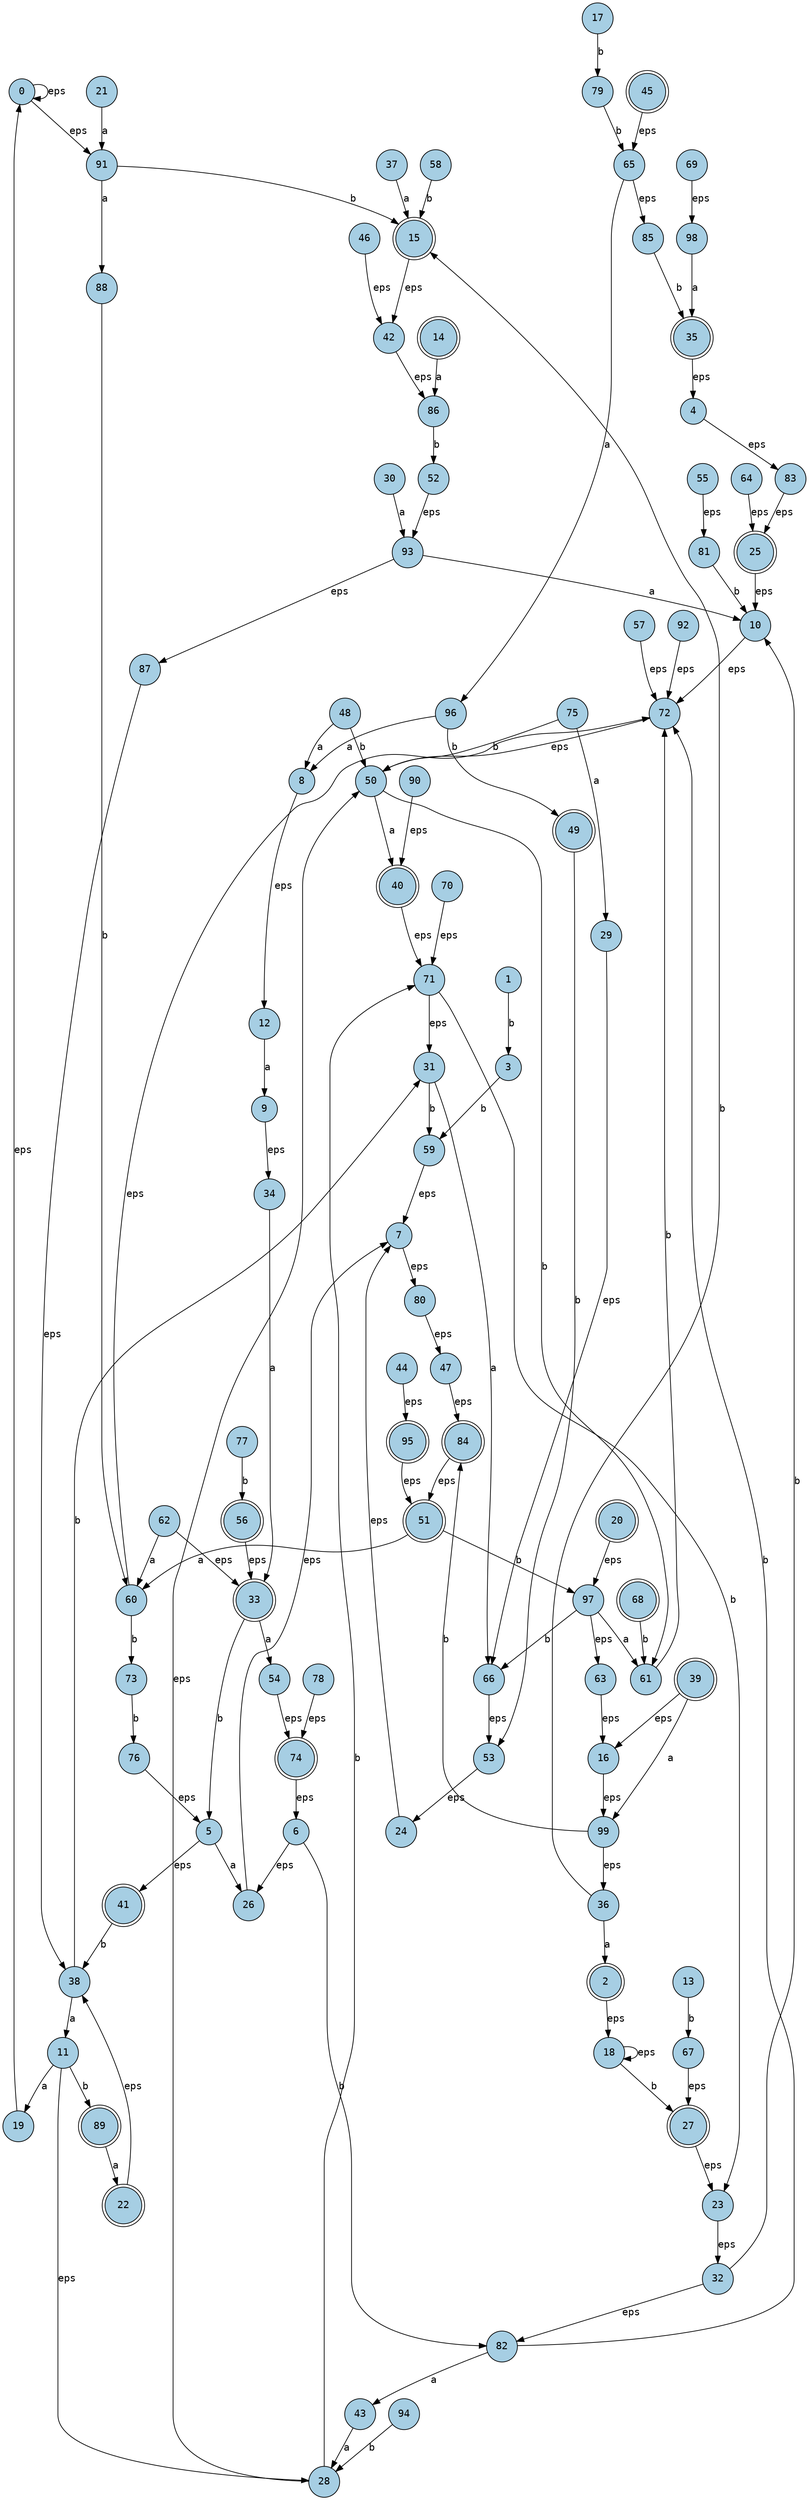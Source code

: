 digraph EsempioConNodi100 {
	graph [bb="0,0,1143,3342.2"];
	node [colorscheme=paired6,
		fillcolor=1,
		fontname=courier,
		label="\N",
		shape=circle,
		style=filled
	];
	edge [fontname=courier];
	0	[height=0.5,
		label=0,
		pos="18,3222.8",
		width=0.5];
	0 -> 0	[key=eps,
		label=eps,
		lp="66.5,3222.8",
		pos="e,33.916,3214.2 33.916,3231.4 44.15,3233.7 54,3230.8 54,3222.8 54,3217.6 49.758,3214.5 43.949,3213.7"];
	91	[height=0.59578,
		label=91,
		pos="114,3124.9",
		width=0.59578];
	0 -> 91	[key=eps,
		label=eps,
		lp="87.5,3171.9",
		pos="e,99.243,3140.7 30.55,3209.3 46.164,3193.7 73.086,3166.8 92.124,3147.8"];
	15	[height=0.70689,
		label=15,
		pos="224,3027",
		shape=doublecircle,
		width=0.70689];
	91 -> 15	[key=b,
		label=b,
		lp="176.5,3078",
		pos="e,204.94,3044.6 129.76,3110.2 147.35,3094.8 176.13,3069.8 197.26,3051.3"];
	88	[height=0.59578,
		label=88,
		pos="109,2962.1",
		width=0.59578];
	91 -> 88	[key=a,
		label=a,
		lp="116.5,3078",
		pos="e,109.64,2983.7 113.36,3103.2 112.49,3075.5 110.96,3026 109.96,2993.9"];
	1	[height=0.5,
		label=1,
		pos="599,2034.4",
		width=0.5];
	3	[height=0.5,
		label=3,
		pos="599,1912.6",
		width=0.5];
	1 -> 3	[key=b,
		label=b,
		lp="603.5,1973.5",
		pos="e,599,1930.7 599,2016.2 599,1996.5 599,1964.1 599,1940.9"];
	59	[height=0.59578,
		label=59,
		pos="599,1797.7",
		width=0.59578];
	3 -> 59	[key=b,
		label=b,
		lp="603.5,1855.1",
		pos="e,599,1819.4 599,1894.4 599,1877.2 599,1850.4 599,1829.5"];
	2	[height=0.61111,
		label=2,
		pos="891,695.27",
		shape=doublecircle,
		width=0.61111];
	18	[height=0.59578,
		label=18,
		pos="898,600.83",
		width=0.59578];
	2 -> 18	[key=eps,
		label=eps,
		lp="906.5,647.77",
		pos="e,896.44,622.4 892.59,673.3 893.5,661.27 894.66,645.96 895.67,632.6"];
	18 -> 18	[key=eps,
		label=eps,
		lp="949.95,600.83",
		pos="e,917.89,592.5 917.89,609.15 928.18,610.43 937.45,607.65 937.45,600.83 937.45,596.45 933.64,593.74 928.2,592.69"];
	27	[height=0.70689,
		label=27,
		pos="1004,502.93",
		shape=doublecircle,
		width=0.70689];
	18 -> 27	[key=b,
		label=b,
		lp="958.5,553.88",
		pos="e,985.44,520.72 913.64,585.68 930.52,570.41 957.68,545.83 977.83,527.61"];
	7	[height=0.5,
		label=7,
		pos="645,1679.3",
		width=0.5];
	59 -> 7	[key=eps,
		label=eps,
		lp="642.5,1736.8",
		pos="e,638.72,1696.2 606.6,1777.5 614.35,1757.9 626.43,1727.3 634.97,1705.7"];
	4	[height=0.5,
		label=4,
		pos="969,2799.3",
		width=0.5];
	83	[height=0.59578,
		label=83,
		pos="970,2705.4",
		width=0.59578];
	4 -> 83	[key=eps,
		label=eps,
		lp="981.5,2752.4",
		pos="e,969.77,2727.2 969.19,2781 969.32,2768.7 969.51,2751.9 969.66,2737.3"];
	25	[height=0.70689,
		label=25,
		pos="970,2607.5",
		shape=doublecircle,
		width=0.70689];
	83 -> 25	[key=eps,
		label=eps,
		lp="982.5,2658.5",
		pos="e,970,2633 970,2683.6 970,2671.8 970,2656.6 970,2643"];
	5	[height=0.5,
		label=5,
		pos="304,891.62",
		width=0.5];
	26	[height=0.59578,
		label=26,
		pos="635,793.72",
		width=0.59578];
	5 -> 26	[key=a,
		label=a,
		lp="483.5,844.67",
		pos="e,614.53,800.65 321.33,885.6 374.72,870.13 537.18,823.06 604.89,803.45"];
	41	[height=0.70689,
		label=41,
		pos="287,793.72",
		shape=doublecircle,
		width=0.70689];
	5 -> 41	[key=eps,
		label=eps,
		lp="309.5,844.67",
		pos="e,291.29,818.92 300.96,873.47 298.77,861.13 295.75,844.06 293.07,828.97"];
	26 -> 7	[key=eps,
		label=eps,
		lp="730.5,1244.3",
		pos="e,660.38,1669.7 648.6,810.61 654.32,818.17 660.46,827.63 664,837.17 703.54,943.66 721,1231.6 721,1345.2 721,1589.9 721,1589.9 721,\
1589.9 721,1622.4 691.06,1649 668.77,1664.2"];
	38	[height=0.59578,
		label=38,
		pos="197,695.27",
		width=0.59578];
	41 -> 38	[key=b,
		label=b,
		lp="251.5,742.77",
		pos="e,211.19,711.48 270.07,774.58 255.32,758.78 233.88,735.79 218.03,718.81"];
	6	[height=0.5,
		label=6,
		pos="635,891.62",
		width=0.5];
	6 -> 26	[key=eps,
		label=eps,
		lp="647.5,844.67",
		pos="e,635,815.39 635,873.47 635,860.25 635,841.62 635,825.79"];
	82	[height=0.59578,
		label=82,
		pos="868,209.24",
		width=0.59578];
	6 -> 82	[key=b,
		label=b,
		lp="747.5,553.88",
		pos="e,860.21,229.62 646.88,877.6 652.78,870.52 659.58,861.36 664,852.17 718.3,739.39 697.05,698.97 734,579.38 773.75,450.72 831.93,300.87 \
856.44,239.1"];
	72	[height=0.59578,
		label=72,
		pos="953,2387.9",
		width=0.59578];
	82 -> 72	[key=b,
		label=b,
		lp="1100.5,1244.3",
		pos="e,974.1,2383.4 889.32,212.92 952.44,221.45 1134,250.47 1134,302.14 1134,452.98 1134,452.98 1134,452.98 1134,540.75 1096,559 1096,\
646.77 1096,2295 1096,2295 1096,2295 1096,2347.7 1026.2,2371.6 984.14,2381.2"];
	43	[height=0.59578,
		label=43,
		pos="757,115.34",
		width=0.59578];
	82 -> 43	[key=a,
		label=a,
		lp="823.5,162.29",
		pos="e,773.08,129.66 851.62,194.68 832.99,179.25 802.38,153.92 781.04,136.25"];
	80	[height=0.59578,
		label=80,
		pos="656,1588.9",
		width=0.59578];
	7 -> 80	[key=eps,
		label=eps,
		lp="663.5,1635.8",
		pos="e,653.46,1610.3 647.12,1661.3 648.56,1649.7 650.51,1634 652.22,1620.3"];
	47	[height=0.59578,
		label=47,
		pos="662,1495",
		width=0.59578];
	80 -> 47	[key=eps,
		label=eps,
		lp="671.5,1541.9",
		pos="e,660.66,1516.4 657.36,1567 658.14,1555.1 659.14,1539.9 660,1526.6"];
	8	[height=0.5,
		label=8,
		pos="406,2294",
		width=0.5];
	12	[height=0.59578,
		label=12,
		pos="405,1973.5",
		width=0.59578];
	8 -> 12	[key=eps,
		label=eps,
		lp="417.5,2160.2",
		pos="e,405.07,1995.3 405.95,2275.8 405.79,2224.6 405.31,2071.7 405.1,2005.5"];
	9	[height=0.5,
		label=9,
		pos="405,1855.1",
		width=0.5];
	12 -> 9	[key=a,
		label=a,
		lp="409.5,1912.6",
		pos="e,405,1873.4 405,1951.9 405,1932.9 405,1904.6 405,1883.6"];
	34	[height=0.59578,
		label=34,
		pos="410,1736.8",
		width=0.59578];
	9 -> 34	[key=eps,
		label=eps,
		lp="420.5,1797.7",
		pos="e,409.11,1758.6 405.74,1837 406.51,1819 407.73,1790.5 408.67,1768.7"];
	33	[height=0.70689,
		label=33,
		pos="436,1193.3",
		shape=doublecircle,
		width=0.70689];
	34 -> 33	[key=a,
		label=a,
		lp="414.5,1495",
		pos="e,430.8,1218.5 410,1715.3 410,1695.3 410,1664 410,1636.8 410,1636.8 410,1636.8 410,1345.2 410,1323 421.04,1265.7 428.73,1228.4"];
	10	[height=0.59578,
		label=10,
		pos="1044,2509.6",
		width=0.59578];
	10 -> 72	[key=eps,
		label=eps,
		lp="1039.5,2448.7",
		pos="e,970.88,2400.1 1036.7,2489.2 1029.6,2471.8 1017.6,2446.2 1002,2427.3 995.45,2419.4 987.02,2412 979,2406"];
	50	[height=0.59578,
		label=50,
		pos="542,2294",
		width=0.59578];
	72 -> 50	[key=eps,
		label=eps,
		lp="581.5,2340.9",
		pos="e,546.9,2315 931.43,2387.3 859.41,2388.6 628.46,2389.2 569,2348.4 560.6,2342.6 554.68,2333.5 550.56,2324.3"];
	11	[height=0.59578,
		label=11,
		pos="193,600.83",
		width=0.59578];
	19	[height=0.59578,
		label=19,
		pos="116,502.93",
		width=0.59578];
	11 -> 19	[key=a,
		label=a,
		lp="152.5,553.88",
		pos="e,124.4,522.83 175.88,587.56 166.88,580.57 156.07,571.24 148,561.38 140.71,552.47 134.2,541.68 128.99,531.86"];
	89	[height=0.70689,
		label=89,
		pos="224,502.93",
		shape=doublecircle,
		width=0.70689];
	11 -> 89	[key=b,
		label=b,
		lp="213.5,553.88",
		pos="e,216.38,527.5 199.42,579.96 203.39,567.68 208.58,551.62 213.17,537.42"];
	28	[height=0.59578,
		label=28,
		pos="708,21.448",
		width=0.59578];
	11 -> 28	[key=eps,
		label=eps,
		lp="183.5,303.14",
		pos="e,686.62,23.802 185.8,580.29 179.38,561.12 171,530.92 171,503.93 171,503.93 171,503.93 171,114.34 171,62.746 561.16,32.343 676.35,\
24.491"];
	19 -> 0	[key=eps,
		label=eps,
		lp="30.5,1797.7",
		pos="e,18,3204.5 103.59,520.83 77.218,558.48 18,652.9 18,741.77 18,3125.9 18,3125.9 18,3125.9 18,3149 18,3175.2 18,3194.4"];
	22	[height=0.70689,
		label=22,
		pos="258,401.03",
		shape=doublecircle,
		width=0.70689];
	89 -> 22	[key=a,
		label=a,
		lp="247.5,451.98",
		pos="e,250.08,425.31 231.97,478.51 236.4,465.48 241.99,449.07 246.85,434.78"];
	71	[height=0.59578,
		label=71,
		pos="754,2034.4",
		width=0.59578];
	28 -> 71	[key=b,
		label=b,
		lp="762.5,989.51",
		pos="e,755.39,2012.6 708,43.252 708,61.877 708,89.934 708,114.34 708,351.08 708,351.08 708,351.08 708,438.65 726.38,459.15 734,546.38 \
757.04,810.04 759,876.69 759,1141.4 759,1913.6 759,1913.6 759,1913.6 759,1943.9 757.39,1978.4 755.99,2002.6"];
	28 -> 50	[key=eps,
		label=eps,
		lp="117.5,1091.4",
		pos="e,521.26,2287.4 686.31,23.167 573.17,27.198 56,49.186 56,114.34 56,845.67 56,845.67 56,845.67 56,953.96 130.86,1217.9 165,1320.7 \
202.8,1434.4 241.38,1452.1 274,1567.4 349.42,1834.3 204,1955 358,2185.6 394.62,2240.4 469.49,2271 511.56,2284.4"];
	13	[height=0.59578,
		label=13,
		pos="1004,695.27",
		width=0.59578];
	67	[height=0.59578,
		label=67,
		pos="1004,600.83",
		width=0.59578];
	13 -> 67	[key=b,
		label=b,
		lp="1008.5,647.77",
		pos="e,1004,622.29 1004,673.76 1004,661.67 1004,646.14 1004,632.61"];
	67 -> 27	[key=eps,
		label=eps,
		lp="1016.5,553.88",
		pos="e,1004,528.43 1004,579.02 1004,567.17 1004,552.01 1004,538.43"];
	14	[height=0.70689,
		label=14,
		pos="224,2897.2",
		shape=doublecircle,
		width=0.70689];
	86	[height=0.59578,
		label=86,
		pos="160,2799.3",
		width=0.59578];
	14 -> 86	[key=a,
		label=a,
		lp="201.5,2846.3",
		pos="e,172.52,2817 211.18,2875 204.46,2864.1 195.98,2850.6 188,2838.8 185.01,2834.4 181.75,2829.7 178.54,2825.3"];
	52	[height=0.59578,
		label=52,
		pos="160,2705.4",
		width=0.59578];
	86 -> 52	[key=b,
		label=b,
		lp="164.5,2752.4",
		pos="e,160,2726.9 160,2777.5 160,2765.5 160,2750.3 160,2737"];
	42	[height=0.59578,
		label=42,
		pos="159,2897.2",
		width=0.59578];
	15 -> 42	[key=eps,
		label=eps,
		lp="219.5,2962.1",
		pos="e,171.66,2915.1 215.59,3002.6 208.95,2985.1 199.01,2960.9 188,2940.7 184.86,2934.9 181.13,2929 177.41,2923.4"];
	42 -> 86	[key=eps,
		label=eps,
		lp="171.5,2846.3",
		pos="e,159.78,2821.1 159.22,2875.4 159.35,2862.5 159.53,2845.6 159.68,2831.1"];
	16	[height=0.59578,
		label=16,
		pos="889,989.51",
		width=0.59578];
	99	[height=0.59578,
		label=99,
		pos="889,891.62",
		width=0.59578];
	16 -> 99	[key=eps,
		label=eps,
		lp="901.5,938.57",
		pos="e,889,913.39 889,967.71 889,954.76 889,937.88 889,923.41"];
	36	[height=0.59578,
		label=36,
		pos="889,793.72",
		width=0.59578];
	99 -> 36	[key=eps,
		label=eps,
		lp="901.5,844.67",
		pos="e,889,815.49 889,869.81 889,856.87 889,839.99 889,825.51"];
	84	[height=0.70689,
		label=84,
		pos="668,1397.1",
		shape=doublecircle,
		width=0.70689];
	99 -> 84	[key=b,
		label=b,
		lp="687.5,1142.4",
		pos="e,673.67,1372 874.51,907.74 827.62,956.98 683,1111.3 683,1141.4 683,1296.2 683,1296.2 683,1296.2 683,1318.4 679.35,1343 675.65,1362.2"];
	17	[height=0.59578,
		label=17,
		pos="898,3320.7",
		width=0.59578];
	79	[height=0.59578,
		label=79,
		pos="898,3222.8",
		width=0.59578];
	17 -> 79	[key=b,
		label=b,
		lp="902.5,3273.8",
		pos="e,898,3244.6 898,3298.9 898,3286 898,3269.1 898,3254.6"];
	65	[height=0.59578,
		label=65,
		pos="861,3124.9",
		width=0.59578];
	79 -> 65	[key=b,
		label=b,
		lp="884.5,3171.9",
		pos="e,868.48,3145.3 890.51,3202.4 885.25,3188.8 878.11,3170.3 872.17,3154.9"];
	23	[height=0.59578,
		label=23,
		pos="1029,401.03",
		width=0.59578];
	27 -> 23	[key=eps,
		label=eps,
		lp="1029.5,451.98",
		pos="e,1024,422.06 1010,478 1013.4,464.25 1017.8,446.86 1021.5,432.18"];
	20	[height=0.70689,
		label=20,
		pos="854,1295.2",
		shape=doublecircle,
		width=0.70689];
	97	[height=0.59578,
		label=97,
		pos="858,1193.3",
		width=0.59578];
	20 -> 97	[key=eps,
		label=eps,
		lp="868.5,1244.3",
		pos="e,857.18,1214.8 854.98,1269.8 855.52,1256.3 856.19,1239.5 856.76,1225.2"];
	66	[height=0.59578,
		label=66,
		pos="475,1091.4",
		width=0.59578];
	97 -> 66	[key=b,
		label=b,
		lp="656.5,1142.4",
		pos="e,494.84,1099.8 836.8,1188.6 799.3,1181.9 718.89,1166.8 652,1149.9 602.94,1137.4 591.05,1132.8 543,1116.9 530.25,1112.6 516.28,1107.7 \
504.33,1103.3"];
	61	[height=0.59578,
		label=61,
		pos="919,1091.4",
		width=0.59578];
	97 -> 61	[key=a,
		label=a,
		lp="895.5,1142.4",
		pos="e,907.31,1109.6 867.98,1174.3 874.38,1162.9 882.97,1147.9 891,1134.9 894.4,1129.3 898.16,1123.5 901.79,1117.9"];
	63	[height=0.59578,
		label=63,
		pos="858,1091.4",
		width=0.59578];
	97 -> 63	[key=eps,
		label=eps,
		lp="855.5,1142.4",
		pos="e,849.71,1111.5 848.93,1173.6 844.58,1162.4 840.75,1148 843,1134.9 843.78,1130.3 845,1125.6 846.41,1121.1"];
	21	[height=0.59578,
		label=21,
		pos="118,3222.8",
		width=0.59578];
	21 -> 91	[key=a,
		label=a,
		lp="120.5,3171.9",
		pos="e,114.85,3146.4 117.13,3201 116.59,3188 115.88,3171 115.27,3156.4"];
	22 -> 38	[key=eps,
		label=eps,
		lp="266.5,553.88",
		pos="e,206.41,675.48 260.52,426.48 262.57,452.09 264.23,493.39 258,528.38 249.03,578.76 225.87,633.89 210.8,666.21"];
	38 -> 11	[key=a,
		label=a,
		lp="199.5,647.77",
		pos="e,193.89,622.29 196.11,673.76 195.59,661.67 194.92,646.14 194.33,632.61"];
	31	[height=0.59578,
		label=31,
		pos="527,1912.6",
		width=0.59578];
	38 -> 31	[key=b,
		label=b,
		lp="206.5,1295.2",
		pos="e,517.04,1893.4 197,716.97 197,736.5 197,766.6 197,792.72 197,1092.4 197,1092.4 197,1092.4 197,1193.9 172.04,1223.7 202,1320.7 215.34,\
1363.8 403.32,1621.2 424,1661.3 470.28,1751.2 465.17,1781.1 507,1873.1 508.67,1876.8 510.51,1880.6 512.39,1884.4"];
	32	[height=0.59578,
		label=32,
		pos="1029,303.14",
		width=0.59578];
	23 -> 32	[key=eps,
		label=eps,
		lp="1041.5,350.08",
		pos="e,1029,324.9 1029,379.22 1029,366.28 1029,349.4 1029,334.93"];
	32 -> 82	[key=eps,
		label=eps,
		lp="970.5,256.19",
		pos="e,886.25,220.66 1010.5,291.6 982.27,275.46 928.11,244.55 895.3,225.82"];
	32 -> 10	[key=b,
		label=b,
		lp="1138.5,1346.2",
		pos="e,1061.4,2496.9 1043,319.66 1048.3,326.32 1054.1,334.44 1058,342.58 1118.1,468.33 1134,507.42 1134,646.77 1134,2388.9 1134,2388.9 \
1134,2388.9 1134,2432 1096.1,2469.6 1069.5,2490.7"];
	24	[height=0.59578,
		label=24,
		pos="502,891.62",
		width=0.59578];
	24 -> 7	[key=eps,
		label=eps,
		lp="559.5,1295.2",
		pos="e,628.21,1672.3 506.35,912.95 507.56,918.79 508.86,925.17 510,931.07 525.88,1013.4 524.42,1035.1 543,1116.9 544.84,1125 546.88,1126.6 \
548,1134.9 548.9,1141.5 548.02,1143.2 548,1149.9 547.56,1281.9 546,1315 546,1447 546,1589.9 546,1589.9 546,1589.9 546,1629 589.56,\
1655.2 618.89,1668.3"];
	25 -> 10	[key=eps,
		label=eps,
		lp="1025.5,2556.6",
		pos="e,1031.2,2527.3 985.33,2586.7 996.76,2571.9 1012.5,2551.5 1024.7,2535.6"];
	71 -> 23	[key=b,
		label=b,
		lp="1052.5,1193.3",
		pos="e,1037.9,420.71 764.85,2015.4 777.59,1992.6 797,1951.6 797,1913.6 797,1913.6 797,1913.6 797,1634.8 797,1587.1 813.82,1577.2 835,\
1534.4 908.4,1386.2 975.02,1374 1032,1218.8 1059.4,1144 1058,1121.1 1058,1041.5 1058,1041.5 1058,1041.5 1058,501.93 1058,476.9 1049.5,\
449.7 1041.7,430"];
	71 -> 31	[key=eps,
		label=eps,
		lp="698.5,1973.5",
		pos="e,546.26,1922.4 735.93,2022.3 709.25,2006 657.56,1975.3 612,1952 594.63,1943.2 589.76,1942.1 572,1934 566.72,1931.6 561.1,1929.1 \
555.68,1926.6"];
	40	[height=0.70689,
		label=40,
		pos="668,2160.2",
		shape=doublecircle,
		width=0.70689];
	50 -> 40	[key=a,
		label=a,
		lp="564.5,2229.1",
		pos="e,642.56,2164.2 540.83,2272.5 540.81,2252.7 543.84,2222.9 560,2203.6 578.12,2182 608.72,2171.3 632.73,2166.1"];
	50 -> 61	[key=b,
		label=b,
		lp="839.5,1635.8",
		pos="e,916.44,1112.9 557.04,2278.1 578.69,2257.6 620.79,2221.4 664,2203.6 713.87,2183.1 745.78,2223.7 784,2185.6 889.02,2081.1 835,2004.3 \
835,1856.1 835,1856.1 835,1856.1 835,1634.8 835,1493.2 866.69,1460.7 888,1320.7 898.76,1250 909.61,1166.7 915.17,1122.9"];
	29	[height=0.59578,
		label=29,
		pos="257,2095.3",
		width=0.59578];
	29 -> 66	[key=eps,
		label=eps,
		lp="257.5,1588.9",
		pos="e,453.39,1093.3 253.72,2074 250.17,2050.2 245,2009.6 245,1974.5 245,1974.5 245,1974.5 245,1540.9 245,1374.8 165.19,1297.6 269,1167.9 \
312.05,1114.1 397.13,1098.6 443.34,1094.2"];
	53	[height=0.59578,
		label=53,
		pos="475,989.51",
		width=0.59578];
	66 -> 53	[key=eps,
		label=eps,
		lp="487.5,1040.5",
		pos="e,475,1011.2 475,1069.7 475,1055.8 475,1037.2 475,1021.5"];
	30	[height=0.59578,
		label=30,
		pos="221,2705.4",
		width=0.59578];
	93	[height=0.59578,
		label=93,
		pos="194,2607.5",
		width=0.59578];
	30 -> 93	[key=a,
		label=a,
		lp="213.5,2658.5",
		pos="e,199.59,2628.4 215.41,2684.6 211.64,2671.2 206.61,2653.3 202.37,2638.3"];
	93 -> 10	[key=a,
		label=a,
		lp="936.5,2556.6",
		pos="e,1027.4,2523.7 215.74,2606 329.76,2602.7 859.4,2585 1013,2531.1 1014.9,2530.4 1016.7,2529.6 1018.6,2528.8"];
	87	[height=0.59578,
		label=87,
		pos="71,2448.7",
		width=0.59578];
	93 -> 87	[key=eps,
		label=eps,
		lp="172.5,2556.6",
		pos="e,83.757,2466 181.07,2590.1 159.33,2562.3 115.35,2506.3 90.06,2474"];
	31 -> 59	[key=b,
		label=b,
		lp="577.5,1855.1",
		pos="e,587.83,1816.2 538.25,1893.9 550.09,1875.4 568.84,1846 582.38,1824.7"];
	31 -> 66	[key=a,
		label=a,
		lp="512.5,1495",
		pos="e,483.61,1111.5 521.61,1891.8 515.99,1869.4 508,1831.7 508,1798.7 508,1798.7 508,1798.7 508,1447 508,1308.1 519.62,1270.8 491,1134.9 \
490.04,1130.3 488.68,1125.6 487.14,1121.1"];
	33 -> 5	[key=b,
		label=b,
		lp="375.5,1040.5",
		pos="e,311.01,908.54 426.08,1169.8 401.98,1115.1 340.5,975.49 315.17,917.98"];
	54	[height=0.59578,
		label=54,
		pos="634,1091.4",
		width=0.59578];
	33 -> 54	[key=a,
		label=a,
		lp="511.5,1142.4",
		pos="e,618.88,1106.7 453.26,1174.2 466.67,1161.2 486.42,1144.4 507,1134.9 546.41,1116.7 563.48,1134.8 603,1116.9 605.63,1115.7 608.24,\
1114.2 610.76,1112.6"];
	74	[height=0.70689,
		label=74,
		pos="634,989.51",
		shape=doublecircle,
		width=0.70689];
	54 -> 74	[key=eps,
		label=eps,
		lp="646.5,1040.5",
		pos="e,634,1015.1 634,1069.7 634,1056.9 634,1040.2 634,1025.4"];
	35	[height=0.70689,
		label=35,
		pos="956,2897.2",
		shape=doublecircle,
		width=0.70689];
	35 -> 4	[key=eps,
		label=eps,
		lp="975.5,2846.3",
		pos="e,966.69,2817.4 959.35,2871.5 961.18,2858 963.46,2841.2 965.34,2827.3"];
	36 -> 2	[key=a,
		label=a,
		lp="894.5,742.77",
		pos="e,890.56,717.36 889.42,772.27 889.69,759.27 890.05,742.2 890.35,727.53"];
	36 -> 15	[key=b,
		label=b,
		lp="877.5,1855.1",
		pos="e,249.45,3025.9 880.16,813.55 873.44,828.57 864.44,850.32 859,870.17 835.69,955.13 836.63,978.28 828,1066 819.12,1156.2 821.78,1179.1 \
820,1269.8 819.56,1292.4 818.11,1298.1 820,1320.7 831.82,1461.8 873,1493.2 873,1634.8 873,2557.6 873,2557.6 873,2557.6 873,2649.8 \
799,2659.2 799,2751.4 799,2898.2 799,2898.2 799,2898.2 799,3009.3 385.2,3023.9 259.67,3025.8"];
	37	[height=0.59578,
		label=37,
		pos="212,3124.9",
		width=0.59578];
	37 -> 15	[key=a,
		label=a,
		lp="222.5,3078",
		pos="e,220.95,3052.4 214.54,3103.6 216.04,3091.7 217.96,3076.3 219.68,3062.5"];
	39	[height=0.70689,
		label=39,
		pos="984,1091.4",
		shape=doublecircle,
		width=0.70689];
	39 -> 16	[key=eps,
		label=eps,
		lp="934.5,1040.5",
		pos="e,897.17,1009.6 963.32,1075.9 958.63,1072.6 953.65,1069.1 949,1066 937.09,1057.8 931.85,1058.5 922,1048 914.02,1039.4 907.18,1028.6 \
901.83,1018.7"];
	39 -> 99	[key=a,
		label=a,
		lp="960.5,989.51",
		pos="e,902.38,908.45 976.36,1066.9 965.55,1035 944.16,976.81 918,931.07 915.2,926.17 911.86,921.18 908.46,916.49"];
	40 -> 71	[key=eps,
		label=eps,
		lp="737.5,2095.3",
		pos="e,741.08,2052.1 681.49,2138.2 692.84,2120.8 709.63,2095.5 725,2073.8 728.13,2069.4 731.52,2064.8 734.85,2060.3"];
	43 -> 28	[key=a,
		label=a,
		lp="739.5,68.396",
		pos="e,717.83,40.881 747.32,96.189 740.25,82.934 730.55,64.736 722.55,49.735"];
	44	[height=0.59578,
		label=44,
		pos="599,1495",
		width=0.59578];
	95	[height=0.70689,
		label=95,
		pos="599,1397.1",
		shape=doublecircle,
		width=0.70689];
	44 -> 95	[key=eps,
		label=eps,
		lp="611.5,1448",
		pos="e,599,1422.6 599,1473.2 599,1461.3 599,1446.2 599,1432.6"];
	51	[height=0.70689,
		label=51,
		pos="630,1295.2",
		shape=doublecircle,
		width=0.70689];
	95 -> 51	[key=eps,
		label=eps,
		lp="608.5,1346.2",
		pos="e,611.72,1313.5 593.7,1372 592.41,1361.5 592.29,1349.2 596,1338.7 598.13,1332.6 601.55,1326.7 605.41,1321.4"];
	45	[height=0.70689,
		label=45,
		pos="833,3222.8",
		shape=doublecircle,
		width=0.70689];
	45 -> 65	[key=eps,
		label=eps,
		lp="854.5,3171.9",
		pos="e,850.74,3143.8 835.17,3197.4 836.51,3187 838.64,3175 842,3164.4 843.21,3160.6 844.74,3156.7 846.41,3152.9"];
	96	[height=0.59578,
		label=96,
		pos="406,2387.9",
		width=0.59578];
	65 -> 96	[key=a,
		label=a,
		lp="841.5,2752.4",
		pos="e,423.43,2400.5 853.27,3104.8 846.26,3085.7 837,3055.3 837,3028 837,3028 837,3028 837,2704.4 837,2679.2 525.18,2468.6 431.99,2406.2"];
	85	[height=0.59578,
		label=85,
		pos="892,3027",
		width=0.59578];
	65 -> 85	[key=eps,
		label=eps,
		lp="889.5,3078",
		pos="e,885.69,3047.5 867.42,3104 871.77,3090.6 877.6,3072.6 882.49,3057.4"];
	46	[height=0.59578,
		label=46,
		pos="159,3027",
		width=0.59578];
	46 -> 42	[key=eps,
		label=eps,
		lp="171.5,2962.1",
		pos="e,159,2918.7 159,3005.5 159,2984.8 159,2952.7 159,2928.9"];
	47 -> 84	[key=eps,
		label=eps,
		lp="677.5,1448",
		pos="e,666.47,1422.6 663.3,1473.2 664.04,1461.3 664.99,1446.2 665.84,1432.6"];
	84 -> 51	[key=eps,
		label=eps,
		lp="656.5,1346.2",
		pos="e,634.35,1320.4 654.6,1375.1 650.77,1368.4 646.87,1360.9 644,1353.7 641.08,1346.3 638.65,1338.1 636.68,1330.4"];
	48	[height=0.59578,
		label=48,
		pos="532,2387.9",
		width=0.59578];
	48 -> 8	[key=a,
		label=a,
		lp="501.5,2340.9",
		pos="e,422.46,2301.7 518.61,2370.5 508.73,2359.2 494.55,2344.2 480,2333.4 465.18,2322.4 446.75,2312.8 432,2306"];
	48 -> 50	[key=b,
		label=b,
		lp="541.5,2340.9",
		pos="e,539.22,2315.3 533.75,2366.3 534.64,2356.3 535.79,2344.2 537,2333.4 537.29,2330.8 537.6,2328.2 537.93,2325.5"];
	49	[height=0.70689,
		label=49,
		pos="210,2229.1",
		shape=doublecircle,
		width=0.70689];
	49 -> 53	[key=b,
		label=b,
		lp="187.5,1588.9",
		pos="e,455.87,999.4 202.19,2204.5 194.22,2178.4 183,2134.8 183,2096.3 183,2096.3 183,2096.3 183,1447 183,1368.2 157.69,1346.2 177,1269.8 \
189.61,1219.9 201.26,1209.1 232,1167.9 291.35,1088.2 396.68,1029 446.88,1003.8"];
	53 -> 24	[key=eps,
		label=eps,
		lp="497.5,938.57",
		pos="e,492.76,911.04 477.33,968.03 478.9,956.93 481.36,943.08 485,931.07 486.08,927.5 487.4,923.83 488.83,920.24"];
	61 -> 72	[key=b,
		label=b,
		lp="957.5,1679.3",
		pos="e,953,2366 922.67,1112.7 923.85,1119.7 925.09,1127.6 926,1134.9 943.34,1273 953,1307.8 953,1447 953,2295 953,2295 953,2295 953,2315.3 \
953,2338.1 953,2355.9"];
	51 -> 97	[key=b,
		label=b,
		lp="782.5,1244.3",
		pos="e,839.69,1204.9 654.33,1286.5 678.46,1278.7 716.3,1265.7 748,1251.8 777,1239 808.97,1222 830.93,1209.8"];
	60	[height=0.59578,
		label=60,
		pos="299,1193.3",
		width=0.59578];
	51 -> 60	[key=a,
		label=a,
		lp="378.5,1244.3",
		pos="e,313.46,1209.5 609.87,1279 604.06,1275.4 597.52,1271.9 591,1269.8 499.18,1239.2 464.29,1286.6 374,1251.8 354.04,1244.1 334.96,1229.3 \
321.03,1216.7"];
	60 -> 72	[key=eps,
		label=eps,
		lp="371.5,1736.8",
		pos="e,931.51,2387.6 303.41,1214.4 317.27,1278.2 359,1475.7 359,1540.9 359,2096.3 359,2096.3 359,2096.3 359,2140.1 365.23,2160.2 401,\
2185.6 463.65,2230.1 508.46,2161.9 573,2203.6 621.26,2234.8 591.68,2281.4 638,2315.4 725.4,2379.6 860.51,2387.6 921.37,2387.6"];
	73	[height=0.59578,
		label=73,
		pos="246,1091.4",
		width=0.59578];
	60 -> 73	[key=b,
		label=b,
		lp="279.5,1142.4",
		pos="e,255.66,1110.6 289.28,1174 281.21,1158.8 269.62,1136.9 260.46,1119.7"];
	52 -> 93	[key=eps,
		label=eps,
		lp="189.5,2658.5",
		pos="e,185.91,2627.9 165.96,2684.5 169.07,2674.4 173.05,2662 177,2651 178.58,2646.6 180.34,2642 182.1,2637.4"];
	74 -> 6	[key=eps,
		label=eps,
		lp="646.5,938.57",
		pos="e,634.82,909.67 634.26,963.82 634.4,950.42 634.57,933.82 634.71,920.02"];
	55	[height=0.59578,
		label=55,
		pos="1044,2705.4",
		width=0.59578];
	81	[height=0.59578,
		label=81,
		pos="1044,2607.5",
		width=0.59578];
	55 -> 81	[key=eps,
		label=eps,
		lp="1056.5,2658.5",
		pos="e,1044,2629.3 1044,2683.6 1044,2670.7 1044,2653.8 1044,2639.3"];
	81 -> 10	[key=b,
		label=b,
		lp="1048.5,2556.6",
		pos="e,1044,2531.4 1044,2585.7 1044,2572.8 1044,2555.9 1044,2541.4"];
	56	[height=0.70689,
		label=56,
		pos="463,1295.2",
		shape=doublecircle,
		width=0.70689];
	56 -> 33	[key=eps,
		label=eps,
		lp="463.5,1244.3",
		pos="e,442.45,1218.2 456.6,1270.5 453.16,1257.8 448.87,1241.9 445.09,1227.9"];
	57	[height=0.59578,
		label=57,
		pos="983,2509.6",
		width=0.59578];
	57 -> 72	[key=eps,
		label=eps,
		lp="985.5,2448.7",
		pos="e,958.04,2409 977.98,2488.6 973.2,2469.5 965.94,2440.5 960.48,2418.7"];
	58	[height=0.59578,
		label=58,
		pos="273,3124.9",
		width=0.59578];
	58 -> 15	[key=b,
		label=b,
		lp="256.5,3078",
		pos="e,235.31,3050.2 263.55,3105.4 256.87,3092.4 247.76,3074.5 239.96,3059.3"];
	76	[height=0.59578,
		label=76,
		pos="256,989.51",
		width=0.59578];
	73 -> 76	[key=b,
		label=b,
		lp="255.5,1040.5",
		pos="e,253.93,1011.2 248.07,1069.7 249.47,1055.8 251.33,1037.2 252.9,1021.5"];
	62	[height=0.59578,
		label=62,
		pos="361,1295.2",
		width=0.59578];
	62 -> 33	[key=eps,
		label=eps,
		lp="409.5,1244.3",
		pos="e,418.54,1211.8 371.22,1276 378.02,1264.4 387.44,1249.3 397,1236.8 401.4,1231 406.44,1225.1 411.41,1219.6"];
	62 -> 60	[key=a,
		label=a,
		lp="337.5,1244.3",
		pos="e,309.35,1212.3 349.36,1277 344.26,1269.3 338.24,1260.1 333,1251.8 326.81,1241.8 320.22,1230.8 314.51,1221.1"];
	63 -> 16	[key=eps,
		label=eps,
		lp="883.5,1040.5",
		pos="e,880.2,1009.3 861.65,1070.2 863.89,1059.1 867.08,1045.1 871,1033 872.52,1028.3 874.35,1023.4 876.26,1018.6"];
	64	[height=0.59578,
		label=64,
		pos="909,2705.4",
		width=0.59578];
	64 -> 25	[key=eps,
		label=eps,
		lp="953.5,2658.5",
		pos="e,955.59,2629.1 919.4,2686.5 925.54,2676 933.54,2662.6 941,2651 943.81,2646.6 946.86,2642 949.88,2637.5"];
	96 -> 8	[key=a,
		label=a,
		lp="410.5,2340.9",
		pos="e,406,2312 406,2366 406,2353 406,2336.1 406,2322.1"];
	96 -> 49	[key=b,
		label=b,
		lp="251.5,2340.9",
		pos="e,210.83,2254.6 384.59,2384.3 345.97,2379.3 266.85,2367 247,2348.4 223.97,2326.8 215.18,2291.2 211.88,2264.6"];
	85 -> 35	[key=b,
		label=b,
		lp="937.5,2962.1",
		pos="e,944.96,2920.3 901.31,3007.4 911.53,2987 928.12,2953.9 940.35,2929.5"];
	68	[height=0.70689,
		label=68,
		pos="998,1193.3",
		shape=doublecircle,
		width=0.70689];
	68 -> 61	[key=b,
		label=b,
		lp="973.5,1142.4",
		pos="e,934.05,1107.2 984.87,1171.3 977.64,1160.1 968.28,1146.4 959,1134.9 953.56,1128.1 947.28,1121.1 941.33,1114.8"];
	69	[height=0.59578,
		label=69,
		pos="956,3124.9",
		width=0.59578];
	98	[height=0.59578,
		label=98,
		pos="956,3027",
		width=0.59578];
	69 -> 98	[key=eps,
		label=eps,
		lp="968.5,3078",
		pos="e,956,3048.8 956,3103.1 956,3090.2 956,3073.3 956,3058.8"];
	98 -> 35	[key=a,
		label=a,
		lp="960.5,2962.1",
		pos="e,956,2923.1 956,3005.5 956,2986 956,2956.4 956,2933.2"];
	70	[height=0.59578,
		label=70,
		pos="754,2160.2",
		width=0.59578];
	70 -> 71	[key=eps,
		label=eps,
		lp="766.5,2095.3",
		pos="e,754,2056.2 754,2138.4 754,2118.7 754,2088.8 754,2066.2"];
	76 -> 5	[key=eps,
		label=eps,
		lp="296.5,938.57",
		pos="e,296.2,908.2 265.25,970.02 272.77,955.01 283.43,933.7 291.67,917.25"];
	75	[height=0.59578,
		label=75,
		pos="467,2387.9",
		width=0.59578];
	75 -> 50	[key=b,
		label=b,
		lp="475.5,2340.9",
		pos="e,521.44,2300.2 464.09,2366.6 463.59,2355.9 464.73,2343.1 471,2333.4 480.37,2318.9 497.14,2309.5 512.03,2303.6"];
	75 -> 29	[key=a,
		label=a,
		lp="374.5,2294",
		pos="e,264.64,2115.5 449.48,2374.9 445.13,2372 440.44,2369 436,2366.4 421.29,2357.7 415.68,2358.7 402,2348.4 385.66,2336.1 381.92,2332 \
370,2315.4 324.58,2252.2 286.67,2168.2 268.52,2124.9"];
	77	[height=0.59578,
		label=77,
		pos="459,1397.1",
		width=0.59578];
	77 -> 56	[key=b,
		label=b,
		lp="465.5,1346.2",
		pos="e,462.02,1320.8 459.83,1375.4 460.34,1362.6 461.01,1345.9 461.6,1331.1"];
	78	[height=0.59578,
		label=78,
		pos="573,1091.4",
		width=0.59578];
	78 -> 74	[key=eps,
		label=eps,
		lp="617.5,1040.5",
		pos="e,619.46,1011 582.67,1072.1 588.81,1060.7 597.07,1045.8 605,1033 607.75,1028.5 610.75,1023.9 613.75,1019.4"];
	87 -> 38	[key=eps,
		label=eps,
		lp="82.5,1541.9",
		pos="e,186.53,714.46 71,2427.1 71,2405.7 71,2371.5 71,2341.9 71,2341.9 71,2341.9 71,1735.8 71,1629.2 69,1602.6 69,1496 69,1496 69,1496 \
69,1090.4 69,946.02 147.67,785.78 181.66,723.29"];
	88 -> 60	[key=b,
		label=b,
		lp="113.5,2095.3",
		pos="e,287.96,1212 109,2940.6 109,2917.8 109,2879.9 109,2847.3 109,2847.3 109,2847.3 109,1540.9 109,1505 236.29,1295.7 282.5,1220.9"];
	90	[height=0.59578,
		label=90,
		pos="668,2294",
		width=0.59578];
	90 -> 40	[key=eps,
		label=eps,
		lp="680.5,2229.1",
		pos="e,668,2185.6 668,2272.4 668,2251.9 668,2220.2 668,2195.9"];
	92	[height=0.59578,
		label=92,
		pos="922,2509.6",
		width=0.59578];
	92 -> 72	[key=eps,
		label=eps,
		lp="945.5,2448.7",
		pos="e,942.1,2406.7 922.82,2488.2 923.94,2471.5 926.63,2447.4 933,2427.3 934.22,2423.5 935.8,2419.5 937.55,2415.7"];
	94	[height=0.59578,
		label=94,
		pos="818,115.34",
		width=0.59578];
	94 -> 28	[key=b,
		label=b,
		lp="773.5,68.396",
		pos="e,724.3,36.063 801.77,100.78 783.41,85.446 753.32,60.31 732.19,42.657"];
}
